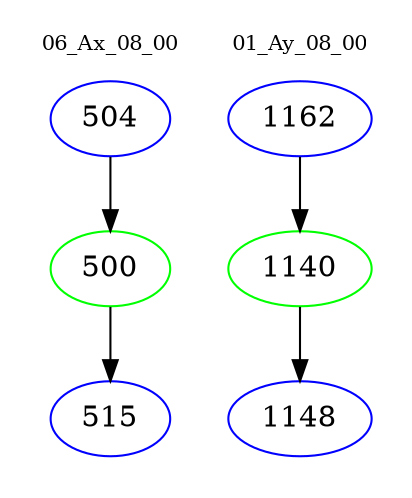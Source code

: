 digraph{
subgraph cluster_0 {
color = white
label = "06_Ax_08_00";
fontsize=10;
T0_504 [label="504", color="blue"]
T0_504 -> T0_500 [color="black"]
T0_500 [label="500", color="green"]
T0_500 -> T0_515 [color="black"]
T0_515 [label="515", color="blue"]
}
subgraph cluster_1 {
color = white
label = "01_Ay_08_00";
fontsize=10;
T1_1162 [label="1162", color="blue"]
T1_1162 -> T1_1140 [color="black"]
T1_1140 [label="1140", color="green"]
T1_1140 -> T1_1148 [color="black"]
T1_1148 [label="1148", color="blue"]
}
}
